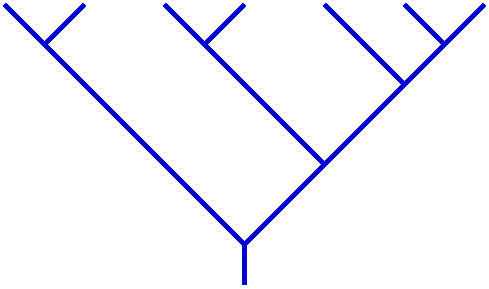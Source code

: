 #FIG 3.2 
Landscape 
Center 
Inches 
Letter   
100.00 
Single 
-2 
1200 2 
2 1 0 3 10 7 50 0 -1 0.000 0 0 -1 0 0 2
        1800 2100 1800 1800
2 1 0 3 10 7 50 0 -1 0.000 0 0 -1 0 0 2
        1800 1800 300 300
2 1 0 3 10 7 50 0 -1 0.000 0 0 -1 0 0 2
        300 300 0 0
2 1 0 3 10 7 50 0 -1 0.000 0 0 -1 0 0 2
        300 300 600 0
2 1 0 3 10 7 50 0 -1 0.000 0 0 -1 0 0 2
        1800 1800 2400 1200
2 1 0 3 10 7 50 0 -1 0.000 0 0 -1 0 0 2
        2400 1200 1500 300
2 1 0 3 10 7 50 0 -1 0.000 0 0 -1 0 0 2
        1500 300 1200 0
2 1 0 3 10 7 50 0 -1 0.000 0 0 -1 0 0 2
        1500 300 1800 0
2 1 0 3 10 7 50 0 -1 0.000 0 0 -1 0 0 2
        2400 1200 3000 600
2 1 0 3 10 7 50 0 -1 0.000 0 0 -1 0 0 2
        3000 600 2400 0
2 1 0 3 10 7 50 0 -1 0.000 0 0 -1 0 0 2
        3000 600 3300 300
2 1 0 3 10 7 50 0 -1 0.000 0 0 -1 0 0 2
        3300 300 3000 0
2 1 0 3 10 7 50 0 -1 0.000 0 0 -1 0 0 2
        3300 300 3600 0
